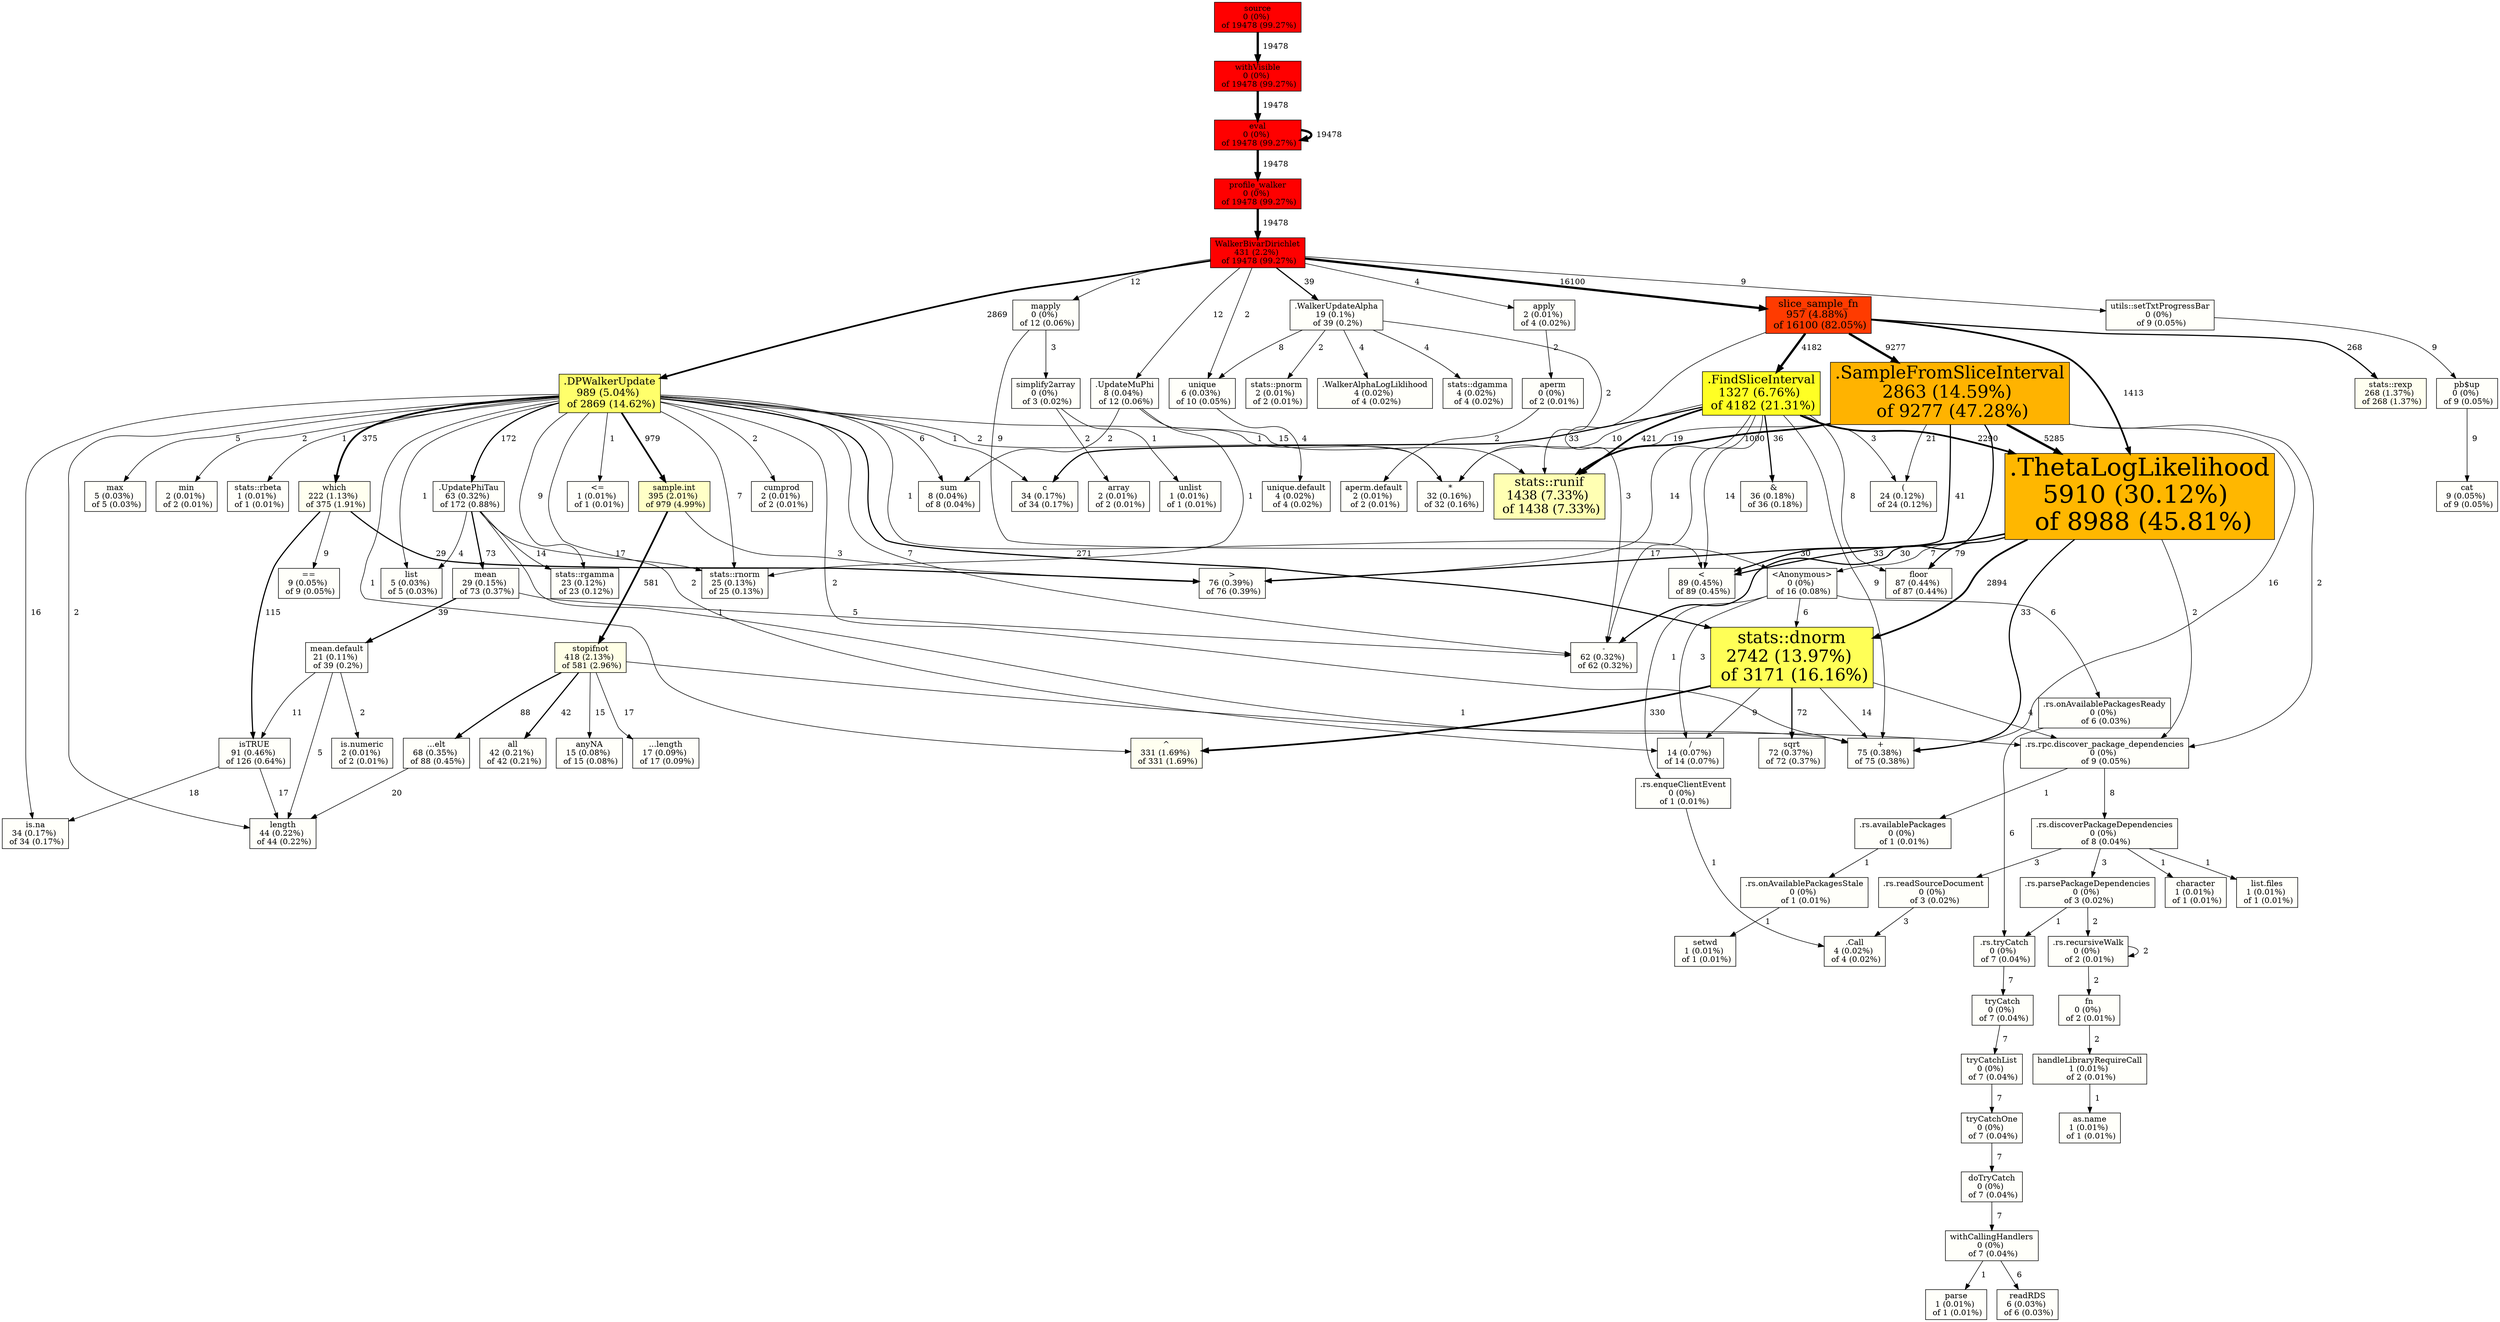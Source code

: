 digraph xyz {
rankdir=TB;
"-\n62 (0.32%) \n of 62 (0.32%)"[shape=box,style=filled,color=black,fillcolor="#FFFFFA"fontsize=14];
"...elt\n68 (0.35%) \n of 88 (0.45%)"[shape=box,style=filled,color=black,fillcolor="#FFFFFA"fontsize=14];
"...elt\n68 (0.35%) \n of 88 (0.45%)" -> "length\n44 (0.22%) \n of 44 (0.22%)"[label="  20", penwidth=1];
"...length\n17 (0.09%) \n of 17 (0.09%)"[shape=box,style=filled,color=black,fillcolor="#FFFFFA"fontsize=14];
".Call\n4 (0.02%) \n of 4 (0.02%)"[shape=box,style=filled,color=black,fillcolor="#FFFFFA"fontsize=14];
".DPWalkerUpdate\n989 (5.04%) \n of 2869 (14.62%)"[shape=box,style=filled,color=black,fillcolor="#FFFF6B"fontsize=17.9599554565149];
".DPWalkerUpdate\n989 (5.04%) \n of 2869 (14.62%)" -> "-\n62 (0.32%) \n of 62 (0.32%)"[label="  7", penwidth=1];
".DPWalkerUpdate\n989 (5.04%) \n of 2869 (14.62%)" -> ".UpdatePhiTau\n63 (0.32%) \n of 172 (0.88%)"[label="  172", penwidth=2];
".DPWalkerUpdate\n989 (5.04%) \n of 2869 (14.62%)" -> "*\n32 (0.16%) \n of 32 (0.16%)"[label="  2", penwidth=1];
".DPWalkerUpdate\n989 (5.04%) \n of 2869 (14.62%)" -> "/\n14 (0.07%) \n of 14 (0.07%)"[label="  2", penwidth=1];
".DPWalkerUpdate\n989 (5.04%) \n of 2869 (14.62%)" -> "^\n331 (1.69%) \n of 331 (1.69%)"[label="  1", penwidth=1];
".DPWalkerUpdate\n989 (5.04%) \n of 2869 (14.62%)" -> "+\n75 (0.38%) \n of 75 (0.38%)"[label="  2", penwidth=1];
".DPWalkerUpdate\n989 (5.04%) \n of 2869 (14.62%)" -> "<\n89 (0.45%) \n of 89 (0.45%)"[label="  1", penwidth=1];
".DPWalkerUpdate\n989 (5.04%) \n of 2869 (14.62%)" -> "<=\n1 (0.01%) \n of 1 (0.01%)"[label="  1", penwidth=1];
".DPWalkerUpdate\n989 (5.04%) \n of 2869 (14.62%)" -> "c\n34 (0.17%) \n of 34 (0.17%)"[label="  1", penwidth=1];
".DPWalkerUpdate\n989 (5.04%) \n of 2869 (14.62%)" -> "cumprod\n2 (0.01%) \n of 2 (0.01%)"[label="  2", penwidth=1];
".DPWalkerUpdate\n989 (5.04%) \n of 2869 (14.62%)" -> "is.na\n34 (0.17%) \n of 34 (0.17%)"[label="  16", penwidth=1];
".DPWalkerUpdate\n989 (5.04%) \n of 2869 (14.62%)" -> "length\n44 (0.22%) \n of 44 (0.22%)"[label="  2", penwidth=1];
".DPWalkerUpdate\n989 (5.04%) \n of 2869 (14.62%)" -> "list\n5 (0.03%) \n of 5 (0.03%)"[label="  1", penwidth=1];
".DPWalkerUpdate\n989 (5.04%) \n of 2869 (14.62%)" -> "max\n5 (0.03%) \n of 5 (0.03%)"[label="  5", penwidth=1];
".DPWalkerUpdate\n989 (5.04%) \n of 2869 (14.62%)" -> "min\n2 (0.01%) \n of 2 (0.01%)"[label="  2", penwidth=1];
".DPWalkerUpdate\n989 (5.04%) \n of 2869 (14.62%)" -> "sample.int\n395 (2.01%) \n of 979 (4.99%)"[label="  979", penwidth=3];
".DPWalkerUpdate\n989 (5.04%) \n of 2869 (14.62%)" -> "stats::dnorm\n2742 (13.97%) \n of 3171 (16.16%)"[label="  271", penwidth=2];
".DPWalkerUpdate\n989 (5.04%) \n of 2869 (14.62%)" -> "stats::rbeta\n1 (0.01%) \n of 1 (0.01%)"[label="  1", penwidth=1];
".DPWalkerUpdate\n989 (5.04%) \n of 2869 (14.62%)" -> "stats::rgamma\n23 (0.12%) \n of 23 (0.12%)"[label="  9", penwidth=1];
".DPWalkerUpdate\n989 (5.04%) \n of 2869 (14.62%)" -> "stats::rnorm\n25 (0.13%) \n of 25 (0.13%)"[label="  7", penwidth=1];
".DPWalkerUpdate\n989 (5.04%) \n of 2869 (14.62%)" -> "stats::runif\n1438 (7.33%) \n of 1438 (7.33%)"[label="  15", penwidth=1];
".DPWalkerUpdate\n989 (5.04%) \n of 2869 (14.62%)" -> "sum\n8 (0.04%) \n of 8 (0.04%)"[label="  6", penwidth=1];
".DPWalkerUpdate\n989 (5.04%) \n of 2869 (14.62%)" -> "which\n222 (1.13%) \n of 375 (1.91%)"[label="  375", penwidth=3];
".FindSliceInterval\n1327 (6.76%) \n of 4182 (21.31%)"[shape=box,style=filled,color=black,fillcolor="#FFFF24"fontsize=20.8];
".FindSliceInterval\n1327 (6.76%) \n of 4182 (21.31%)" -> "-\n62 (0.32%) \n of 62 (0.32%)"[label="  17", penwidth=1];
".FindSliceInterval\n1327 (6.76%) \n of 4182 (21.31%)" -> ".ThetaLogLikelihood\n5910 (30.12%) \n of 8988 (45.81%)"[label="  2290", penwidth=3];
".FindSliceInterval\n1327 (6.76%) \n of 4182 (21.31%)" -> "(\n24 (0.12%) \n of 24 (0.12%)"[label="  3", penwidth=1];
".FindSliceInterval\n1327 (6.76%) \n of 4182 (21.31%)" -> "*\n32 (0.16%) \n of 32 (0.16%)"[label="  10", penwidth=1];
".FindSliceInterval\n1327 (6.76%) \n of 4182 (21.31%)" -> "&\n36 (0.18%) \n of 36 (0.18%)"[label="  36", penwidth=2];
".FindSliceInterval\n1327 (6.76%) \n of 4182 (21.31%)" -> "+\n75 (0.38%) \n of 75 (0.38%)"[label="  9", penwidth=1];
".FindSliceInterval\n1327 (6.76%) \n of 4182 (21.31%)" -> "<\n89 (0.45%) \n of 89 (0.45%)"[label="  14", penwidth=1];
".FindSliceInterval\n1327 (6.76%) \n of 4182 (21.31%)" -> ">\n76 (0.39%) \n of 76 (0.39%)"[label="  14", penwidth=1];
".FindSliceInterval\n1327 (6.76%) \n of 4182 (21.31%)" -> "c\n34 (0.17%) \n of 34 (0.17%)"[label="  33", penwidth=2];
".FindSliceInterval\n1327 (6.76%) \n of 4182 (21.31%)" -> "floor\n87 (0.44%) \n of 87 (0.44%)"[label="  8", penwidth=1];
".FindSliceInterval\n1327 (6.76%) \n of 4182 (21.31%)" -> "stats::runif\n1438 (7.33%) \n of 1438 (7.33%)"[label="  421", penwidth=3];
".rs.availablePackages\n0 (0%) \n of 1 (0.01%)"[shape=box,style=filled,color=black,fillcolor="#FFFFFA"fontsize=14];
".rs.availablePackages\n0 (0%) \n of 1 (0.01%)" -> ".rs.onAvailablePackagesStale\n0 (0%) \n of 1 (0.01%)"[label="  1", penwidth=1];
".rs.discoverPackageDependencies\n0 (0%) \n of 8 (0.04%)"[shape=box,style=filled,color=black,fillcolor="#FFFFFA"fontsize=14];
".rs.discoverPackageDependencies\n0 (0%) \n of 8 (0.04%)" -> ".rs.parsePackageDependencies\n0 (0%) \n of 3 (0.02%)"[label="  3", penwidth=1];
".rs.discoverPackageDependencies\n0 (0%) \n of 8 (0.04%)" -> ".rs.readSourceDocument\n0 (0%) \n of 3 (0.02%)"[label="  3", penwidth=1];
".rs.discoverPackageDependencies\n0 (0%) \n of 8 (0.04%)" -> "character\n1 (0.01%) \n of 1 (0.01%)"[label="  1", penwidth=1];
".rs.discoverPackageDependencies\n0 (0%) \n of 8 (0.04%)" -> "list.files\n1 (0.01%) \n of 1 (0.01%)"[label="  1", penwidth=1];
".rs.enqueClientEvent\n0 (0%) \n of 1 (0.01%)"[shape=box,style=filled,color=black,fillcolor="#FFFFFA"fontsize=14];
".rs.enqueClientEvent\n0 (0%) \n of 1 (0.01%)" -> ".Call\n4 (0.02%) \n of 4 (0.02%)"[label="  1", penwidth=1];
".rs.onAvailablePackagesReady\n0 (0%) \n of 6 (0.03%)"[shape=box,style=filled,color=black,fillcolor="#FFFFFA"fontsize=14];
".rs.onAvailablePackagesReady\n0 (0%) \n of 6 (0.03%)" -> ".rs.tryCatch\n0 (0%) \n of 7 (0.04%)"[label="  6", penwidth=1];
".rs.onAvailablePackagesStale\n0 (0%) \n of 1 (0.01%)"[shape=box,style=filled,color=black,fillcolor="#FFFFFA"fontsize=14];
".rs.onAvailablePackagesStale\n0 (0%) \n of 1 (0.01%)" -> "setwd\n1 (0.01%) \n of 1 (0.01%)"[label="  1", penwidth=1];
".rs.parsePackageDependencies\n0 (0%) \n of 3 (0.02%)"[shape=box,style=filled,color=black,fillcolor="#FFFFFA"fontsize=14];
".rs.parsePackageDependencies\n0 (0%) \n of 3 (0.02%)" -> ".rs.recursiveWalk\n0 (0%) \n of 2 (0.01%)"[label="  2", penwidth=1];
".rs.parsePackageDependencies\n0 (0%) \n of 3 (0.02%)" -> ".rs.tryCatch\n0 (0%) \n of 7 (0.04%)"[label="  1", penwidth=1];
".rs.readSourceDocument\n0 (0%) \n of 3 (0.02%)"[shape=box,style=filled,color=black,fillcolor="#FFFFFA"fontsize=14];
".rs.readSourceDocument\n0 (0%) \n of 3 (0.02%)" -> ".Call\n4 (0.02%) \n of 4 (0.02%)"[label="  3", penwidth=1];
".rs.recursiveWalk\n0 (0%) \n of 2 (0.01%)"[shape=box,style=filled,color=black,fillcolor="#FFFFFA"fontsize=14];
".rs.recursiveWalk\n0 (0%) \n of 2 (0.01%)" -> ".rs.recursiveWalk\n0 (0%) \n of 2 (0.01%)"[label="  2", penwidth=1];
".rs.recursiveWalk\n0 (0%) \n of 2 (0.01%)" -> "fn\n0 (0%) \n of 2 (0.01%)"[label="  2", penwidth=1];
".rs.rpc.discover_package_dependencies\n0 (0%) \n of 9 (0.05%)"[shape=box,style=filled,color=black,fillcolor="#FFFFFA"fontsize=14];
".rs.rpc.discover_package_dependencies\n0 (0%) \n of 9 (0.05%)" -> ".rs.availablePackages\n0 (0%) \n of 1 (0.01%)"[label="  1", penwidth=1];
".rs.rpc.discover_package_dependencies\n0 (0%) \n of 9 (0.05%)" -> ".rs.discoverPackageDependencies\n0 (0%) \n of 8 (0.04%)"[label="  8", penwidth=1];
".rs.tryCatch\n0 (0%) \n of 7 (0.04%)"[shape=box,style=filled,color=black,fillcolor="#FFFFFA"fontsize=14];
".rs.tryCatch\n0 (0%) \n of 7 (0.04%)" -> "tryCatch\n0 (0%) \n of 7 (0.04%)"[label="  7", penwidth=1];
".SampleFromSliceInterval\n2863 (14.59%) \n of 9277 (47.28%)"[shape=box,style=filled,color=black,fillcolor="#FFB300"fontsize=30.5574868076548];
".SampleFromSliceInterval\n2863 (14.59%) \n of 9277 (47.28%)" -> "-\n62 (0.32%) \n of 62 (0.32%)"[label="  30", penwidth=2];
".SampleFromSliceInterval\n2863 (14.59%) \n of 9277 (47.28%)" -> ".rs.rpc.discover_package_dependencies\n0 (0%) \n of 9 (0.05%)"[label="  2", penwidth=1];
".SampleFromSliceInterval\n2863 (14.59%) \n of 9277 (47.28%)" -> ".ThetaLogLikelihood\n5910 (30.12%) \n of 8988 (45.81%)"[label="  5285", penwidth=4];
".SampleFromSliceInterval\n2863 (14.59%) \n of 9277 (47.28%)" -> "(\n24 (0.12%) \n of 24 (0.12%)"[label="  21", penwidth=1];
".SampleFromSliceInterval\n2863 (14.59%) \n of 9277 (47.28%)" -> "*\n32 (0.16%) \n of 32 (0.16%)"[label="  19", penwidth=1];
".SampleFromSliceInterval\n2863 (14.59%) \n of 9277 (47.28%)" -> "+\n75 (0.38%) \n of 75 (0.38%)"[label="  16", penwidth=1];
".SampleFromSliceInterval\n2863 (14.59%) \n of 9277 (47.28%)" -> "<\n89 (0.45%) \n of 89 (0.45%)"[label="  41", penwidth=2];
".SampleFromSliceInterval\n2863 (14.59%) \n of 9277 (47.28%)" -> "stats::runif\n1438 (7.33%) \n of 1438 (7.33%)"[label="  1000", penwidth=3];
".ThetaLogLikelihood\n5910 (30.12%) \n of 8988 (45.81%)"[shape=box,style=filled,color=black,fillcolor="#FFB700"fontsize=43.9053527488392];
".ThetaLogLikelihood\n5910 (30.12%) \n of 8988 (45.81%)" -> ".rs.rpc.discover_package_dependencies\n0 (0%) \n of 9 (0.05%)"[label="  2", penwidth=1];
".ThetaLogLikelihood\n5910 (30.12%) \n of 8988 (45.81%)" -> "+\n75 (0.38%) \n of 75 (0.38%)"[label="  33", penwidth=2];
".ThetaLogLikelihood\n5910 (30.12%) \n of 8988 (45.81%)" -> "<\n89 (0.45%) \n of 89 (0.45%)"[label="  33", penwidth=2];
".ThetaLogLikelihood\n5910 (30.12%) \n of 8988 (45.81%)" -> "<Anonymous>\n0 (0%) \n of 16 (0.08%)"[label="  7", penwidth=1];
".ThetaLogLikelihood\n5910 (30.12%) \n of 8988 (45.81%)" -> ">\n76 (0.39%) \n of 76 (0.39%)"[label="  30", penwidth=2];
".ThetaLogLikelihood\n5910 (30.12%) \n of 8988 (45.81%)" -> "floor\n87 (0.44%) \n of 87 (0.44%)"[label="  79", penwidth=2];
".ThetaLogLikelihood\n5910 (30.12%) \n of 8988 (45.81%)" -> "stats::dnorm\n2742 (13.97%) \n of 3171 (16.16%)"[label="  2894", penwidth=3];
".UpdateMuPhi\n8 (0.04%) \n of 12 (0.06%)"[shape=box,style=filled,color=black,fillcolor="#FFFFFA"fontsize=14];
".UpdateMuPhi\n8 (0.04%) \n of 12 (0.06%)" -> "*\n32 (0.16%) \n of 32 (0.16%)"[label="  1", penwidth=1];
".UpdateMuPhi\n8 (0.04%) \n of 12 (0.06%)" -> "stats::rnorm\n25 (0.13%) \n of 25 (0.13%)"[label="  1", penwidth=1];
".UpdateMuPhi\n8 (0.04%) \n of 12 (0.06%)" -> "sum\n8 (0.04%) \n of 8 (0.04%)"[label="  2", penwidth=1];
".UpdatePhiTau\n63 (0.32%) \n of 172 (0.88%)"[shape=box,style=filled,color=black,fillcolor="#FFFFFA"fontsize=14];
".UpdatePhiTau\n63 (0.32%) \n of 172 (0.88%)" -> "+\n75 (0.38%) \n of 75 (0.38%)"[label="  1", penwidth=1];
".UpdatePhiTau\n63 (0.32%) \n of 172 (0.88%)" -> "list\n5 (0.03%) \n of 5 (0.03%)"[label="  4", penwidth=1];
".UpdatePhiTau\n63 (0.32%) \n of 172 (0.88%)" -> "mean\n29 (0.15%) \n of 73 (0.37%)"[label="  73", penwidth=2];
".UpdatePhiTau\n63 (0.32%) \n of 172 (0.88%)" -> "stats::rgamma\n23 (0.12%) \n of 23 (0.12%)"[label="  14", penwidth=1];
".UpdatePhiTau\n63 (0.32%) \n of 172 (0.88%)" -> "stats::rnorm\n25 (0.13%) \n of 25 (0.13%)"[label="  17", penwidth=1];
".WalkerAlphaLogLiklihood\n4 (0.02%) \n of 4 (0.02%)"[shape=box,style=filled,color=black,fillcolor="#FFFFFA"fontsize=14];
".WalkerUpdateAlpha\n19 (0.1%) \n of 39 (0.2%)"[shape=box,style=filled,color=black,fillcolor="#FFFFFA"fontsize=14];
".WalkerUpdateAlpha\n19 (0.1%) \n of 39 (0.2%)" -> ".WalkerAlphaLogLiklihood\n4 (0.02%) \n of 4 (0.02%)"[label="  4", penwidth=1];
".WalkerUpdateAlpha\n19 (0.1%) \n of 39 (0.2%)" -> "stats::dgamma\n4 (0.02%) \n of 4 (0.02%)"[label="  4", penwidth=1];
".WalkerUpdateAlpha\n19 (0.1%) \n of 39 (0.2%)" -> "stats::pnorm\n2 (0.01%) \n of 2 (0.01%)"[label="  2", penwidth=1];
".WalkerUpdateAlpha\n19 (0.1%) \n of 39 (0.2%)" -> "stats::runif\n1438 (7.33%) \n of 1438 (7.33%)"[label="  2", penwidth=1];
".WalkerUpdateAlpha\n19 (0.1%) \n of 39 (0.2%)" -> "unique\n6 (0.03%) \n of 10 (0.05%)"[label="  8", penwidth=1];
"(\n24 (0.12%) \n of 24 (0.12%)"[shape=box,style=filled,color=black,fillcolor="#FFFFFA"fontsize=14];
"*\n32 (0.16%) \n of 32 (0.16%)"[shape=box,style=filled,color=black,fillcolor="#FFFFFA"fontsize=14];
"/\n14 (0.07%) \n of 14 (0.07%)"[shape=box,style=filled,color=black,fillcolor="#FFFFFA"fontsize=14];
"&\n36 (0.18%) \n of 36 (0.18%)"[shape=box,style=filled,color=black,fillcolor="#FFFFFA"fontsize=14];
"^\n331 (1.69%) \n of 331 (1.69%)"[shape=box,style=filled,color=black,fillcolor="#FFFFF0"fontsize=14];
"+\n75 (0.38%) \n of 75 (0.38%)"[shape=box,style=filled,color=black,fillcolor="#FFFFFA"fontsize=14];
"<\n89 (0.45%) \n of 89 (0.45%)"[shape=box,style=filled,color=black,fillcolor="#FFFFFA"fontsize=14];
"<=\n1 (0.01%) \n of 1 (0.01%)"[shape=box,style=filled,color=black,fillcolor="#FFFFFA"fontsize=14];
"<Anonymous>\n0 (0%) \n of 16 (0.08%)"[shape=box,style=filled,color=black,fillcolor="#FFFFFA"fontsize=14];
"<Anonymous>\n0 (0%) \n of 16 (0.08%)" -> ".rs.enqueClientEvent\n0 (0%) \n of 1 (0.01%)"[label="  1", penwidth=1];
"<Anonymous>\n0 (0%) \n of 16 (0.08%)" -> ".rs.onAvailablePackagesReady\n0 (0%) \n of 6 (0.03%)"[label="  6", penwidth=1];
"<Anonymous>\n0 (0%) \n of 16 (0.08%)" -> "/\n14 (0.07%) \n of 14 (0.07%)"[label="  3", penwidth=1];
"<Anonymous>\n0 (0%) \n of 16 (0.08%)" -> "stats::dnorm\n2742 (13.97%) \n of 3171 (16.16%)"[label="  6", penwidth=1];
"==\n9 (0.05%) \n of 9 (0.05%)"[shape=box,style=filled,color=black,fillcolor="#FFFFFA"fontsize=14];
">\n76 (0.39%) \n of 76 (0.39%)"[shape=box,style=filled,color=black,fillcolor="#FFFFFA"fontsize=14];
"all\n42 (0.21%) \n of 42 (0.21%)"[shape=box,style=filled,color=black,fillcolor="#FFFFFA"fontsize=14];
"anyNA\n15 (0.08%) \n of 15 (0.08%)"[shape=box,style=filled,color=black,fillcolor="#FFFFFA"fontsize=14];
"aperm\n0 (0%) \n of 2 (0.01%)"[shape=box,style=filled,color=black,fillcolor="#FFFFFA"fontsize=14];
"aperm\n0 (0%) \n of 2 (0.01%)" -> "aperm.default\n2 (0.01%) \n of 2 (0.01%)"[label="  2", penwidth=1];
"aperm.default\n2 (0.01%) \n of 2 (0.01%)"[shape=box,style=filled,color=black,fillcolor="#FFFFFA"fontsize=14];
"apply\n2 (0.01%) \n of 4 (0.02%)"[shape=box,style=filled,color=black,fillcolor="#FFFFFA"fontsize=14];
"apply\n2 (0.01%) \n of 4 (0.02%)" -> "aperm\n0 (0%) \n of 2 (0.01%)"[label="  2", penwidth=1];
"array\n2 (0.01%) \n of 2 (0.01%)"[shape=box,style=filled,color=black,fillcolor="#FFFFFA"fontsize=14];
"as.name\n1 (0.01%) \n of 1 (0.01%)"[shape=box,style=filled,color=black,fillcolor="#FFFFFA"fontsize=14];
"c\n34 (0.17%) \n of 34 (0.17%)"[shape=box,style=filled,color=black,fillcolor="#FFFFFA"fontsize=14];
"cat\n9 (0.05%) \n of 9 (0.05%)"[shape=box,style=filled,color=black,fillcolor="#FFFFFA"fontsize=14];
"character\n1 (0.01%) \n of 1 (0.01%)"[shape=box,style=filled,color=black,fillcolor="#FFFFFA"fontsize=14];
"cumprod\n2 (0.01%) \n of 2 (0.01%)"[shape=box,style=filled,color=black,fillcolor="#FFFFFA"fontsize=14];
"doTryCatch\n0 (0%) \n of 7 (0.04%)"[shape=box,style=filled,color=black,fillcolor="#FFFFFA"fontsize=14];
"doTryCatch\n0 (0%) \n of 7 (0.04%)" -> "withCallingHandlers\n0 (0%) \n of 7 (0.04%)"[label="  7", penwidth=1];
"eval\n0 (0%) \n of 19478 (99.27%)"[shape=box,style=filled,color=black,fillcolor="#FF0000"fontsize=14];
"eval\n0 (0%) \n of 19478 (99.27%)" -> "eval\n0 (0%) \n of 19478 (99.27%)"[label="  19478", penwidth=4];
"eval\n0 (0%) \n of 19478 (99.27%)" -> "profile_walker\n0 (0%) \n of 19478 (99.27%)"[label="  19478", penwidth=4];
"floor\n87 (0.44%) \n of 87 (0.44%)"[shape=box,style=filled,color=black,fillcolor="#FFFFFA"fontsize=14];
"fn\n0 (0%) \n of 2 (0.01%)"[shape=box,style=filled,color=black,fillcolor="#FFFFFA"fontsize=14];
"fn\n0 (0%) \n of 2 (0.01%)" -> "handleLibraryRequireCall\n1 (0.01%) \n of 2 (0.01%)"[label="  2", penwidth=1];
"handleLibraryRequireCall\n1 (0.01%) \n of 2 (0.01%)"[shape=box,style=filled,color=black,fillcolor="#FFFFFA"fontsize=14];
"handleLibraryRequireCall\n1 (0.01%) \n of 2 (0.01%)" -> "as.name\n1 (0.01%) \n of 1 (0.01%)"[label="  1", penwidth=1];
"is.na\n34 (0.17%) \n of 34 (0.17%)"[shape=box,style=filled,color=black,fillcolor="#FFFFFA"fontsize=14];
"is.numeric\n2 (0.01%) \n of 2 (0.01%)"[shape=box,style=filled,color=black,fillcolor="#FFFFFA"fontsize=14];
"isTRUE\n91 (0.46%) \n of 126 (0.64%)"[shape=box,style=filled,color=black,fillcolor="#FFFFFA"fontsize=14];
"isTRUE\n91 (0.46%) \n of 126 (0.64%)" -> "is.na\n34 (0.17%) \n of 34 (0.17%)"[label="  18", penwidth=1];
"isTRUE\n91 (0.46%) \n of 126 (0.64%)" -> "length\n44 (0.22%) \n of 44 (0.22%)"[label="  17", penwidth=1];
"length\n44 (0.22%) \n of 44 (0.22%)"[shape=box,style=filled,color=black,fillcolor="#FFFFFA"fontsize=14];
"list\n5 (0.03%) \n of 5 (0.03%)"[shape=box,style=filled,color=black,fillcolor="#FFFFFA"fontsize=14];
"list.files\n1 (0.01%) \n of 1 (0.01%)"[shape=box,style=filled,color=black,fillcolor="#FFFFFA"fontsize=14];
"mapply\n0 (0%) \n of 12 (0.06%)"[shape=box,style=filled,color=black,fillcolor="#FFFFFA"fontsize=14];
"mapply\n0 (0%) \n of 12 (0.06%)" -> "<Anonymous>\n0 (0%) \n of 16 (0.08%)"[label="  9", penwidth=1];
"mapply\n0 (0%) \n of 12 (0.06%)" -> "simplify2array\n0 (0%) \n of 3 (0.02%)"[label="  3", penwidth=1];
"max\n5 (0.03%) \n of 5 (0.03%)"[shape=box,style=filled,color=black,fillcolor="#FFFFFA"fontsize=14];
"mean\n29 (0.15%) \n of 73 (0.37%)"[shape=box,style=filled,color=black,fillcolor="#FFFFFA"fontsize=14];
"mean\n29 (0.15%) \n of 73 (0.37%)" -> "-\n62 (0.32%) \n of 62 (0.32%)"[label="  5", penwidth=1];
"mean\n29 (0.15%) \n of 73 (0.37%)" -> "mean.default\n21 (0.11%) \n of 39 (0.2%)"[label="  39", penwidth=2];
"mean.default\n21 (0.11%) \n of 39 (0.2%)"[shape=box,style=filled,color=black,fillcolor="#FFFFFA"fontsize=14];
"mean.default\n21 (0.11%) \n of 39 (0.2%)" -> "is.numeric\n2 (0.01%) \n of 2 (0.01%)"[label="  2", penwidth=1];
"mean.default\n21 (0.11%) \n of 39 (0.2%)" -> "isTRUE\n91 (0.46%) \n of 126 (0.64%)"[label="  11", penwidth=1];
"mean.default\n21 (0.11%) \n of 39 (0.2%)" -> "length\n44 (0.22%) \n of 44 (0.22%)"[label="  5", penwidth=1];
"min\n2 (0.01%) \n of 2 (0.01%)"[shape=box,style=filled,color=black,fillcolor="#FFFFFA"fontsize=14];
"parse\n1 (0.01%) \n of 1 (0.01%)"[shape=box,style=filled,color=black,fillcolor="#FFFFFA"fontsize=14];
"pb$up\n0 (0%) \n of 9 (0.05%)"[shape=box,style=filled,color=black,fillcolor="#FFFFFA"fontsize=14];
"pb$up\n0 (0%) \n of 9 (0.05%)" -> "cat\n9 (0.05%) \n of 9 (0.05%)"[label="  9", penwidth=1];
"profile_walker\n0 (0%) \n of 19478 (99.27%)"[shape=box,style=filled,color=black,fillcolor="#FF0000"fontsize=14];
"profile_walker\n0 (0%) \n of 19478 (99.27%)" -> "WalkerBivarDirichlet\n431 (2.2%) \n of 19478 (99.27%)"[label="  19478", penwidth=4];
"readRDS\n6 (0.03%) \n of 6 (0.03%)"[shape=box,style=filled,color=black,fillcolor="#FFFFFA"fontsize=14];
"sample.int\n395 (2.01%) \n of 979 (4.99%)"[shape=box,style=filled,color=black,fillcolor="#FFFFC7"fontsize=14];
"sample.int\n395 (2.01%) \n of 979 (4.99%)" -> ">\n76 (0.39%) \n of 76 (0.39%)"[label="  3", penwidth=1];
"sample.int\n395 (2.01%) \n of 979 (4.99%)" -> "stopifnot\n418 (2.13%) \n of 581 (2.96%)"[label="  581", penwidth=3];
"setwd\n1 (0.01%) \n of 1 (0.01%)"[shape=box,style=filled,color=black,fillcolor="#FFFFFA"fontsize=14];
"simplify2array\n0 (0%) \n of 3 (0.02%)"[shape=box,style=filled,color=black,fillcolor="#FFFFFA"fontsize=14];
"simplify2array\n0 (0%) \n of 3 (0.02%)" -> "array\n2 (0.01%) \n of 2 (0.01%)"[label="  2", penwidth=1];
"simplify2array\n0 (0%) \n of 3 (0.02%)" -> "unlist\n1 (0.01%) \n of 1 (0.01%)"[label="  1", penwidth=1];
"slice_sample_fn\n957 (4.88%) \n of 16100 (82.05%)"[shape=box,style=filled,color=black,fillcolor="#FF3B00"fontsize=17.6725776274996];
"slice_sample_fn\n957 (4.88%) \n of 16100 (82.05%)" -> "-\n62 (0.32%) \n of 62 (0.32%)"[label="  3", penwidth=1];
"slice_sample_fn\n957 (4.88%) \n of 16100 (82.05%)" -> ".FindSliceInterval\n1327 (6.76%) \n of 4182 (21.31%)"[label="  4182", penwidth=4];
"slice_sample_fn\n957 (4.88%) \n of 16100 (82.05%)" -> ".SampleFromSliceInterval\n2863 (14.59%) \n of 9277 (47.28%)"[label="  9277", penwidth=4];
"slice_sample_fn\n957 (4.88%) \n of 16100 (82.05%)" -> ".ThetaLogLikelihood\n5910 (30.12%) \n of 8988 (45.81%)"[label="  1413", penwidth=3];
"slice_sample_fn\n957 (4.88%) \n of 16100 (82.05%)" -> "stats::rexp\n268 (1.37%) \n of 268 (1.37%)"[label="  268", penwidth=2];
"source\n0 (0%) \n of 19478 (99.27%)"[shape=box,style=filled,color=black,fillcolor="#FF0000"fontsize=14];
"source\n0 (0%) \n of 19478 (99.27%)" -> "withVisible\n0 (0%) \n of 19478 (99.27%)"[label="  19478", penwidth=4];
"sqrt\n72 (0.37%) \n of 72 (0.37%)"[shape=box,style=filled,color=black,fillcolor="#FFFFFA"fontsize=14];
"stats::dgamma\n4 (0.02%) \n of 4 (0.02%)"[shape=box,style=filled,color=black,fillcolor="#FFFFFA"fontsize=14];
"stats::dnorm\n2742 (13.97%) \n of 3171 (16.16%)"[shape=box,style=filled,color=black,fillcolor="#FFFF57"fontsize=29.9011705456492];
"stats::dnorm\n2742 (13.97%) \n of 3171 (16.16%)" -> ".rs.rpc.discover_package_dependencies\n0 (0%) \n of 9 (0.05%)"[label="  4", penwidth=1];
"stats::dnorm\n2742 (13.97%) \n of 3171 (16.16%)" -> "/\n14 (0.07%) \n of 14 (0.07%)"[label="  9", penwidth=1];
"stats::dnorm\n2742 (13.97%) \n of 3171 (16.16%)" -> "^\n331 (1.69%) \n of 331 (1.69%)"[label="  330", penwidth=3];
"stats::dnorm\n2742 (13.97%) \n of 3171 (16.16%)" -> "+\n75 (0.38%) \n of 75 (0.38%)"[label="  14", penwidth=1];
"stats::dnorm\n2742 (13.97%) \n of 3171 (16.16%)" -> "sqrt\n72 (0.37%) \n of 72 (0.37%)"[label="  72", penwidth=2];
"stats::pnorm\n2 (0.01%) \n of 2 (0.01%)"[shape=box,style=filled,color=black,fillcolor="#FFFFFA"fontsize=14];
"stats::rbeta\n1 (0.01%) \n of 1 (0.01%)"[shape=box,style=filled,color=black,fillcolor="#FFFFFA"fontsize=14];
"stats::rexp\n268 (1.37%) \n of 268 (1.37%)"[shape=box,style=filled,color=black,fillcolor="#FFFFF0"fontsize=14];
"stats::rgamma\n23 (0.12%) \n of 23 (0.12%)"[shape=box,style=filled,color=black,fillcolor="#FFFFFA"fontsize=14];
"stats::rnorm\n25 (0.13%) \n of 25 (0.13%)"[shape=box,style=filled,color=black,fillcolor="#FFFFFA"fontsize=14];
"stats::runif\n1438 (7.33%) \n of 1438 (7.33%)"[shape=box,style=filled,color=black,fillcolor="#FFFFB3"fontsize=21.6591781930894];
"stopifnot\n418 (2.13%) \n of 581 (2.96%)"[shape=box,style=filled,color=black,fillcolor="#FFFFE6"fontsize=14];
"stopifnot\n418 (2.13%) \n of 581 (2.96%)" -> "...elt\n68 (0.35%) \n of 88 (0.45%)"[label="  88", penwidth=2];
"stopifnot\n418 (2.13%) \n of 581 (2.96%)" -> "...length\n17 (0.09%) \n of 17 (0.09%)"[label="  17", penwidth=1];
"stopifnot\n418 (2.13%) \n of 581 (2.96%)" -> ".rs.rpc.discover_package_dependencies\n0 (0%) \n of 9 (0.05%)"[label="  1", penwidth=1];
"stopifnot\n418 (2.13%) \n of 581 (2.96%)" -> "all\n42 (0.21%) \n of 42 (0.21%)"[label="  42", penwidth=2];
"stopifnot\n418 (2.13%) \n of 581 (2.96%)" -> "anyNA\n15 (0.08%) \n of 15 (0.08%)"[label="  15", penwidth=1];
"sum\n8 (0.04%) \n of 8 (0.04%)"[shape=box,style=filled,color=black,fillcolor="#FFFFFA"fontsize=14];
"tryCatch\n0 (0%) \n of 7 (0.04%)"[shape=box,style=filled,color=black,fillcolor="#FFFFFA"fontsize=14];
"tryCatch\n0 (0%) \n of 7 (0.04%)" -> "tryCatchList\n0 (0%) \n of 7 (0.04%)"[label="  7", penwidth=1];
"tryCatchList\n0 (0%) \n of 7 (0.04%)"[shape=box,style=filled,color=black,fillcolor="#FFFFFA"fontsize=14];
"tryCatchList\n0 (0%) \n of 7 (0.04%)" -> "tryCatchOne\n0 (0%) \n of 7 (0.04%)"[label="  7", penwidth=1];
"tryCatchOne\n0 (0%) \n of 7 (0.04%)"[shape=box,style=filled,color=black,fillcolor="#FFFFFA"fontsize=14];
"tryCatchOne\n0 (0%) \n of 7 (0.04%)" -> "doTryCatch\n0 (0%) \n of 7 (0.04%)"[label="  7", penwidth=1];
"unique\n6 (0.03%) \n of 10 (0.05%)"[shape=box,style=filled,color=black,fillcolor="#FFFFFA"fontsize=14];
"unique\n6 (0.03%) \n of 10 (0.05%)" -> "unique.default\n4 (0.02%) \n of 4 (0.02%)"[label="  4", penwidth=1];
"unique.default\n4 (0.02%) \n of 4 (0.02%)"[shape=box,style=filled,color=black,fillcolor="#FFFFFA"fontsize=14];
"unlist\n1 (0.01%) \n of 1 (0.01%)"[shape=box,style=filled,color=black,fillcolor="#FFFFFA"fontsize=14];
"utils::setTxtProgressBar\n0 (0%) \n of 9 (0.05%)"[shape=box,style=filled,color=black,fillcolor="#FFFFFA"fontsize=14];
"utils::setTxtProgressBar\n0 (0%) \n of 9 (0.05%)" -> "pb$up\n0 (0%) \n of 9 (0.05%)"[label="  9", penwidth=1];
"WalkerBivarDirichlet\n431 (2.2%) \n of 19478 (99.27%)"[shape=box,style=filled,color=black,fillcolor="#FF0000"fontsize=14];
"WalkerBivarDirichlet\n431 (2.2%) \n of 19478 (99.27%)" -> ".DPWalkerUpdate\n989 (5.04%) \n of 2869 (14.62%)"[label="  2869", penwidth=3];
"WalkerBivarDirichlet\n431 (2.2%) \n of 19478 (99.27%)" -> ".UpdateMuPhi\n8 (0.04%) \n of 12 (0.06%)"[label="  12", penwidth=1];
"WalkerBivarDirichlet\n431 (2.2%) \n of 19478 (99.27%)" -> ".WalkerUpdateAlpha\n19 (0.1%) \n of 39 (0.2%)"[label="  39", penwidth=2];
"WalkerBivarDirichlet\n431 (2.2%) \n of 19478 (99.27%)" -> "apply\n2 (0.01%) \n of 4 (0.02%)"[label="  4", penwidth=1];
"WalkerBivarDirichlet\n431 (2.2%) \n of 19478 (99.27%)" -> "mapply\n0 (0%) \n of 12 (0.06%)"[label="  12", penwidth=1];
"WalkerBivarDirichlet\n431 (2.2%) \n of 19478 (99.27%)" -> "slice_sample_fn\n957 (4.88%) \n of 16100 (82.05%)"[label="  16100", penwidth=4];
"WalkerBivarDirichlet\n431 (2.2%) \n of 19478 (99.27%)" -> "unique\n6 (0.03%) \n of 10 (0.05%)"[label="  2", penwidth=1];
"WalkerBivarDirichlet\n431 (2.2%) \n of 19478 (99.27%)" -> "utils::setTxtProgressBar\n0 (0%) \n of 9 (0.05%)"[label="  9", penwidth=1];
"which\n222 (1.13%) \n of 375 (1.91%)"[shape=box,style=filled,color=black,fillcolor="#FFFFF0"fontsize=14];
"which\n222 (1.13%) \n of 375 (1.91%)" -> "==\n9 (0.05%) \n of 9 (0.05%)"[label="  9", penwidth=1];
"which\n222 (1.13%) \n of 375 (1.91%)" -> ">\n76 (0.39%) \n of 76 (0.39%)"[label="  29", penwidth=2];
"which\n222 (1.13%) \n of 375 (1.91%)" -> "isTRUE\n91 (0.46%) \n of 126 (0.64%)"[label="  115", penwidth=2];
"withCallingHandlers\n0 (0%) \n of 7 (0.04%)"[shape=box,style=filled,color=black,fillcolor="#FFFFFA"fontsize=14];
"withCallingHandlers\n0 (0%) \n of 7 (0.04%)" -> "parse\n1 (0.01%) \n of 1 (0.01%)"[label="  1", penwidth=1];
"withCallingHandlers\n0 (0%) \n of 7 (0.04%)" -> "readRDS\n6 (0.03%) \n of 6 (0.03%)"[label="  6", penwidth=1];
"withVisible\n0 (0%) \n of 19478 (99.27%)"[shape=box,style=filled,color=black,fillcolor="#FF0000"fontsize=14];
"withVisible\n0 (0%) \n of 19478 (99.27%)" -> "eval\n0 (0%) \n of 19478 (99.27%)"[label="  19478", penwidth=4];
}
